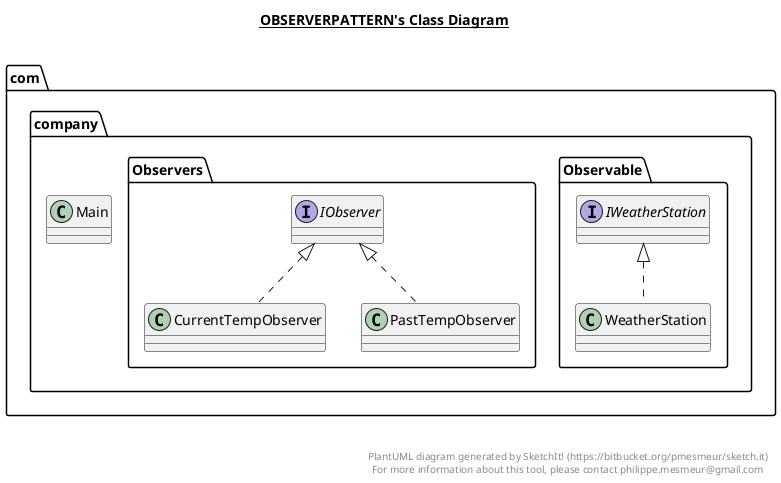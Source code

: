@startuml

title __OBSERVERPATTERN's Class Diagram__\n

  namespace com.company {
    class com.company.Main {
    }
  }
  

  namespace com.company {
    namespace Observable {
      interface com.company.Observable.IWeatherStation {
      }
    }
  }
  

  namespace com.company {
    namespace Observable {
      class com.company.Observable.WeatherStation {
      }
    }
  }
  

  namespace com.company {
    namespace Observers {
      class com.company.Observers.CurrentTempObserver {
      }
    }
  }
  

  namespace com.company {
    namespace Observers {
      interface com.company.Observers.IObserver {
      }
    }
  }
  

  namespace com.company {
    namespace Observers {
      class com.company.Observers.PastTempObserver {
      }
    }
  }
  

  com.company.Observable.WeatherStation .up.|> com.company.Observable.IWeatherStation
  com.company.Observers.CurrentTempObserver .up.|> com.company.Observers.IObserver
  com.company.Observers.PastTempObserver .up.|> com.company.Observers.IObserver


right footer


PlantUML diagram generated by SketchIt! (https://bitbucket.org/pmesmeur/sketch.it)
For more information about this tool, please contact philippe.mesmeur@gmail.com
endfooter

@enduml
